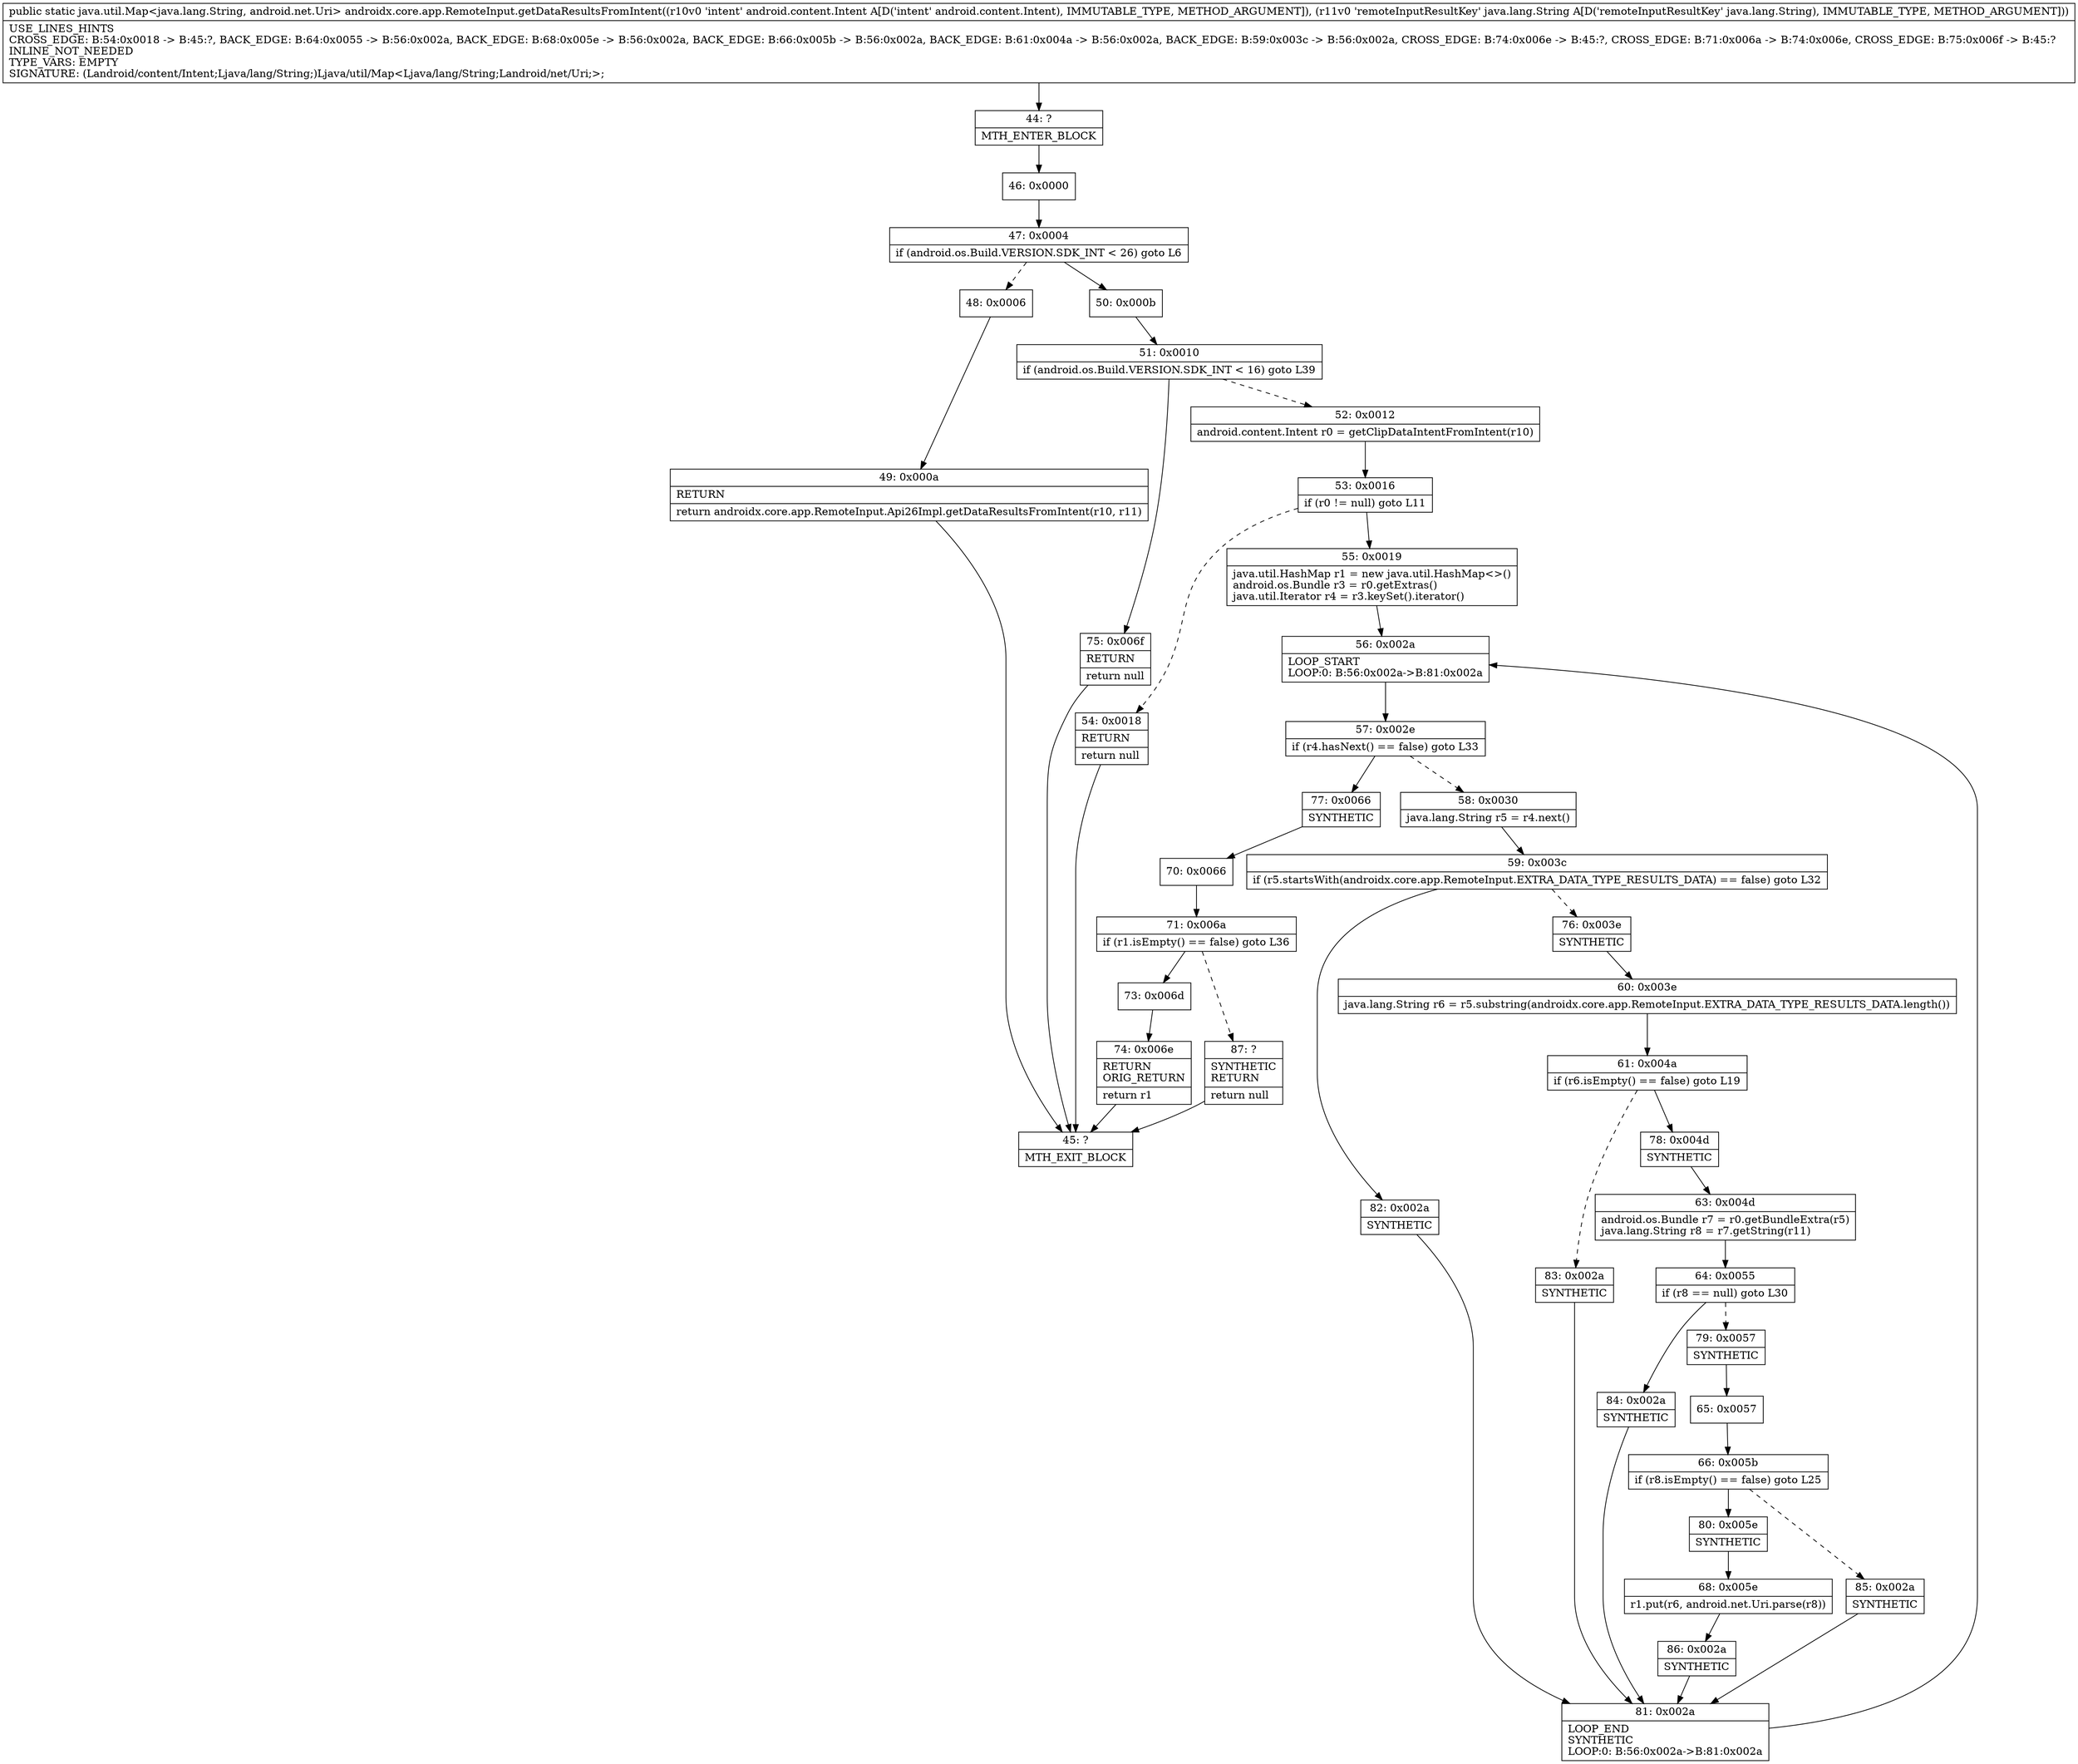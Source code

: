 digraph "CFG forandroidx.core.app.RemoteInput.getDataResultsFromIntent(Landroid\/content\/Intent;Ljava\/lang\/String;)Ljava\/util\/Map;" {
Node_44 [shape=record,label="{44\:\ ?|MTH_ENTER_BLOCK\l}"];
Node_46 [shape=record,label="{46\:\ 0x0000}"];
Node_47 [shape=record,label="{47\:\ 0x0004|if (android.os.Build.VERSION.SDK_INT \< 26) goto L6\l}"];
Node_48 [shape=record,label="{48\:\ 0x0006}"];
Node_49 [shape=record,label="{49\:\ 0x000a|RETURN\l|return androidx.core.app.RemoteInput.Api26Impl.getDataResultsFromIntent(r10, r11)\l}"];
Node_45 [shape=record,label="{45\:\ ?|MTH_EXIT_BLOCK\l}"];
Node_50 [shape=record,label="{50\:\ 0x000b}"];
Node_51 [shape=record,label="{51\:\ 0x0010|if (android.os.Build.VERSION.SDK_INT \< 16) goto L39\l}"];
Node_52 [shape=record,label="{52\:\ 0x0012|android.content.Intent r0 = getClipDataIntentFromIntent(r10)\l}"];
Node_53 [shape=record,label="{53\:\ 0x0016|if (r0 != null) goto L11\l}"];
Node_54 [shape=record,label="{54\:\ 0x0018|RETURN\l|return null\l}"];
Node_55 [shape=record,label="{55\:\ 0x0019|java.util.HashMap r1 = new java.util.HashMap\<\>()\landroid.os.Bundle r3 = r0.getExtras()\ljava.util.Iterator r4 = r3.keySet().iterator()\l}"];
Node_56 [shape=record,label="{56\:\ 0x002a|LOOP_START\lLOOP:0: B:56:0x002a\-\>B:81:0x002a\l}"];
Node_57 [shape=record,label="{57\:\ 0x002e|if (r4.hasNext() == false) goto L33\l}"];
Node_58 [shape=record,label="{58\:\ 0x0030|java.lang.String r5 = r4.next()\l}"];
Node_59 [shape=record,label="{59\:\ 0x003c|if (r5.startsWith(androidx.core.app.RemoteInput.EXTRA_DATA_TYPE_RESULTS_DATA) == false) goto L32\l}"];
Node_76 [shape=record,label="{76\:\ 0x003e|SYNTHETIC\l}"];
Node_60 [shape=record,label="{60\:\ 0x003e|java.lang.String r6 = r5.substring(androidx.core.app.RemoteInput.EXTRA_DATA_TYPE_RESULTS_DATA.length())\l}"];
Node_61 [shape=record,label="{61\:\ 0x004a|if (r6.isEmpty() == false) goto L19\l}"];
Node_78 [shape=record,label="{78\:\ 0x004d|SYNTHETIC\l}"];
Node_63 [shape=record,label="{63\:\ 0x004d|android.os.Bundle r7 = r0.getBundleExtra(r5)\ljava.lang.String r8 = r7.getString(r11)\l}"];
Node_64 [shape=record,label="{64\:\ 0x0055|if (r8 == null) goto L30\l}"];
Node_79 [shape=record,label="{79\:\ 0x0057|SYNTHETIC\l}"];
Node_65 [shape=record,label="{65\:\ 0x0057}"];
Node_66 [shape=record,label="{66\:\ 0x005b|if (r8.isEmpty() == false) goto L25\l}"];
Node_80 [shape=record,label="{80\:\ 0x005e|SYNTHETIC\l}"];
Node_68 [shape=record,label="{68\:\ 0x005e|r1.put(r6, android.net.Uri.parse(r8))\l}"];
Node_86 [shape=record,label="{86\:\ 0x002a|SYNTHETIC\l}"];
Node_81 [shape=record,label="{81\:\ 0x002a|LOOP_END\lSYNTHETIC\lLOOP:0: B:56:0x002a\-\>B:81:0x002a\l}"];
Node_85 [shape=record,label="{85\:\ 0x002a|SYNTHETIC\l}"];
Node_84 [shape=record,label="{84\:\ 0x002a|SYNTHETIC\l}"];
Node_83 [shape=record,label="{83\:\ 0x002a|SYNTHETIC\l}"];
Node_82 [shape=record,label="{82\:\ 0x002a|SYNTHETIC\l}"];
Node_77 [shape=record,label="{77\:\ 0x0066|SYNTHETIC\l}"];
Node_70 [shape=record,label="{70\:\ 0x0066}"];
Node_71 [shape=record,label="{71\:\ 0x006a|if (r1.isEmpty() == false) goto L36\l}"];
Node_73 [shape=record,label="{73\:\ 0x006d}"];
Node_74 [shape=record,label="{74\:\ 0x006e|RETURN\lORIG_RETURN\l|return r1\l}"];
Node_87 [shape=record,label="{87\:\ ?|SYNTHETIC\lRETURN\l|return null\l}"];
Node_75 [shape=record,label="{75\:\ 0x006f|RETURN\l|return null\l}"];
MethodNode[shape=record,label="{public static java.util.Map\<java.lang.String, android.net.Uri\> androidx.core.app.RemoteInput.getDataResultsFromIntent((r10v0 'intent' android.content.Intent A[D('intent' android.content.Intent), IMMUTABLE_TYPE, METHOD_ARGUMENT]), (r11v0 'remoteInputResultKey' java.lang.String A[D('remoteInputResultKey' java.lang.String), IMMUTABLE_TYPE, METHOD_ARGUMENT]))  | USE_LINES_HINTS\lCROSS_EDGE: B:54:0x0018 \-\> B:45:?, BACK_EDGE: B:64:0x0055 \-\> B:56:0x002a, BACK_EDGE: B:68:0x005e \-\> B:56:0x002a, BACK_EDGE: B:66:0x005b \-\> B:56:0x002a, BACK_EDGE: B:61:0x004a \-\> B:56:0x002a, BACK_EDGE: B:59:0x003c \-\> B:56:0x002a, CROSS_EDGE: B:74:0x006e \-\> B:45:?, CROSS_EDGE: B:71:0x006a \-\> B:74:0x006e, CROSS_EDGE: B:75:0x006f \-\> B:45:?\lINLINE_NOT_NEEDED\lTYPE_VARS: EMPTY\lSIGNATURE: (Landroid\/content\/Intent;Ljava\/lang\/String;)Ljava\/util\/Map\<Ljava\/lang\/String;Landroid\/net\/Uri;\>;\l}"];
MethodNode -> Node_44;Node_44 -> Node_46;
Node_46 -> Node_47;
Node_47 -> Node_48[style=dashed];
Node_47 -> Node_50;
Node_48 -> Node_49;
Node_49 -> Node_45;
Node_50 -> Node_51;
Node_51 -> Node_52[style=dashed];
Node_51 -> Node_75;
Node_52 -> Node_53;
Node_53 -> Node_54[style=dashed];
Node_53 -> Node_55;
Node_54 -> Node_45;
Node_55 -> Node_56;
Node_56 -> Node_57;
Node_57 -> Node_58[style=dashed];
Node_57 -> Node_77;
Node_58 -> Node_59;
Node_59 -> Node_76[style=dashed];
Node_59 -> Node_82;
Node_76 -> Node_60;
Node_60 -> Node_61;
Node_61 -> Node_78;
Node_61 -> Node_83[style=dashed];
Node_78 -> Node_63;
Node_63 -> Node_64;
Node_64 -> Node_79[style=dashed];
Node_64 -> Node_84;
Node_79 -> Node_65;
Node_65 -> Node_66;
Node_66 -> Node_80;
Node_66 -> Node_85[style=dashed];
Node_80 -> Node_68;
Node_68 -> Node_86;
Node_86 -> Node_81;
Node_81 -> Node_56;
Node_85 -> Node_81;
Node_84 -> Node_81;
Node_83 -> Node_81;
Node_82 -> Node_81;
Node_77 -> Node_70;
Node_70 -> Node_71;
Node_71 -> Node_73;
Node_71 -> Node_87[style=dashed];
Node_73 -> Node_74;
Node_74 -> Node_45;
Node_87 -> Node_45;
Node_75 -> Node_45;
}

